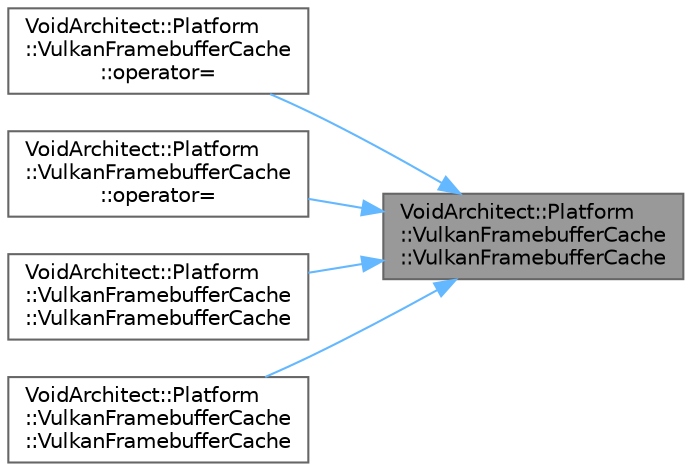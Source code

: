 digraph "VoidArchitect::Platform::VulkanFramebufferCache::VulkanFramebufferCache"
{
 // LATEX_PDF_SIZE
  bgcolor="transparent";
  edge [fontname=Helvetica,fontsize=10,labelfontname=Helvetica,labelfontsize=10];
  node [fontname=Helvetica,fontsize=10,shape=box,height=0.2,width=0.4];
  rankdir="RL";
  Node1 [id="Node000001",label="VoidArchitect::Platform\l::VulkanFramebufferCache\l::VulkanFramebufferCache",height=0.2,width=0.4,color="gray40", fillcolor="grey60", style="filled", fontcolor="black",tooltip=" "];
  Node1 -> Node2 [id="edge5_Node000001_Node000002",dir="back",color="steelblue1",style="solid",tooltip=" "];
  Node2 [id="Node000002",label="VoidArchitect::Platform\l::VulkanFramebufferCache\l::operator=",height=0.2,width=0.4,color="grey40", fillcolor="white", style="filled",URL="$class_void_architect_1_1_platform_1_1_vulkan_framebuffer_cache.html#ac9b39da610b6bcdb3df07e2208226fa7",tooltip=" "];
  Node1 -> Node3 [id="edge6_Node000001_Node000003",dir="back",color="steelblue1",style="solid",tooltip=" "];
  Node3 [id="Node000003",label="VoidArchitect::Platform\l::VulkanFramebufferCache\l::operator=",height=0.2,width=0.4,color="grey40", fillcolor="white", style="filled",URL="$class_void_architect_1_1_platform_1_1_vulkan_framebuffer_cache.html#a5bb4315f56f113d707214cbf30ddc9a0",tooltip=" "];
  Node1 -> Node4 [id="edge7_Node000001_Node000004",dir="back",color="steelblue1",style="solid",tooltip=" "];
  Node4 [id="Node000004",label="VoidArchitect::Platform\l::VulkanFramebufferCache\l::VulkanFramebufferCache",height=0.2,width=0.4,color="grey40", fillcolor="white", style="filled",URL="$class_void_architect_1_1_platform_1_1_vulkan_framebuffer_cache.html#a6913d8b8220272fa1e35584b76342bf9",tooltip=" "];
  Node1 -> Node5 [id="edge8_Node000001_Node000005",dir="back",color="steelblue1",style="solid",tooltip=" "];
  Node5 [id="Node000005",label="VoidArchitect::Platform\l::VulkanFramebufferCache\l::VulkanFramebufferCache",height=0.2,width=0.4,color="grey40", fillcolor="white", style="filled",URL="$class_void_architect_1_1_platform_1_1_vulkan_framebuffer_cache.html#af3220048886632aaeb408cbed9a79263",tooltip=" "];
}
